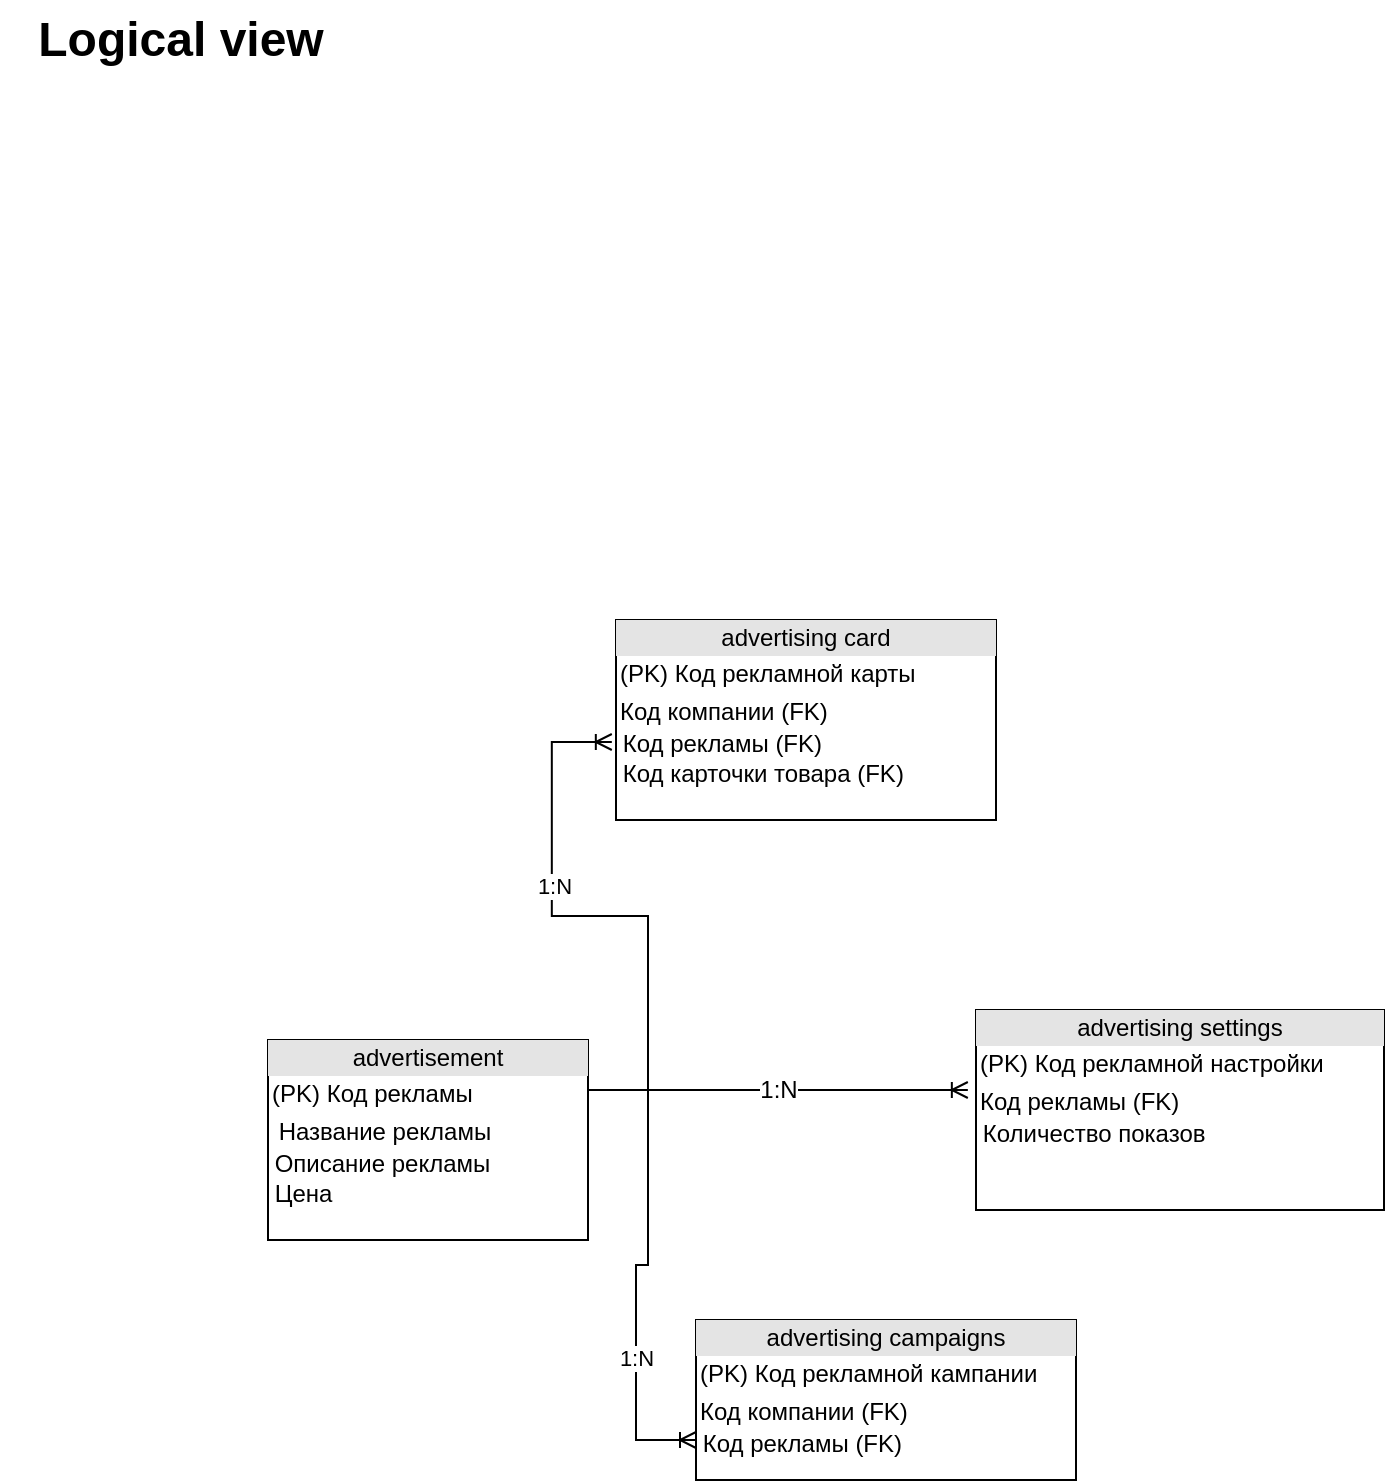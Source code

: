 <mxfile version="19.0.3" type="device"><diagram id="vmQNZ6RYPaZjpmQ6O0JP" name="Page-1"><mxGraphModel dx="2249" dy="794" grid="1" gridSize="10" guides="1" tooltips="1" connect="1" arrows="1" fold="1" page="1" pageScale="1" pageWidth="827" pageHeight="1169" math="0" shadow="0"><root><mxCell id="0"/><mxCell id="1" parent="0"/><mxCell id="Rqa3SZO4kEf78CbFJnX--1" value="&lt;div style=&quot;text-align: center; box-sizing: border-box; width: 100%; background: rgb(228, 228, 228); padding: 2px;&quot;&gt;advertisement&lt;/div&gt;&lt;table style=&quot;width:100%;font-size:1em;&quot; cellpadding=&quot;2&quot; cellspacing=&quot;0&quot;&gt;&lt;tbody&gt;&lt;tr&gt;&lt;td&gt;(PK)&amp;nbsp;Код рекламы&lt;br&gt;&lt;/td&gt;&lt;td&gt;&lt;/td&gt;&lt;/tr&gt;&lt;tr&gt;&lt;td&gt;&amp;nbsp;Название рекламы&lt;br&gt;&lt;/td&gt;&lt;td&gt;&lt;/td&gt;&lt;/tr&gt;&lt;/tbody&gt;&lt;/table&gt;&lt;span style=&quot;&quot;&gt;&amp;nbsp;Описание рекламы&lt;br&gt;&amp;nbsp;Цена&lt;br&gt;&lt;/span&gt;" style="verticalAlign=top;align=left;overflow=fill;html=1;" parent="1" vertex="1"><mxGeometry x="-693" y="520" width="160" height="100" as="geometry"/></mxCell><mxCell id="Rqa3SZO4kEf78CbFJnX--2" value="&lt;div style=&quot;text-align: center; box-sizing: border-box; width: 100%; background: rgb(228, 228, 228); padding: 2px;&quot;&gt;advertising campaigns&lt;/div&gt;&lt;table style=&quot;width:100%;font-size:1em;&quot; cellpadding=&quot;2&quot; cellspacing=&quot;0&quot;&gt;&lt;tbody&gt;&lt;tr&gt;&lt;td&gt;(PK)&amp;nbsp;Код рекламной кампании&lt;/td&gt;&lt;td&gt;&lt;br&gt;&lt;/td&gt;&lt;/tr&gt;&lt;tr&gt;&lt;td&gt;Код компании (FK)&lt;/td&gt;&lt;td&gt;&lt;br&gt;&lt;/td&gt;&lt;/tr&gt;&lt;/tbody&gt;&lt;/table&gt;&lt;span style=&quot;&quot;&gt;&amp;nbsp;Код рекламы (FK)&lt;br&gt;&lt;/span&gt;" style="verticalAlign=top;align=left;overflow=fill;html=1;" parent="1" vertex="1"><mxGeometry x="-479" y="660" width="190" height="80" as="geometry"/></mxCell><mxCell id="Rqa3SZO4kEf78CbFJnX--3" value="&lt;div style=&quot;text-align: center; box-sizing: border-box; width: 100%; background: rgb(228, 228, 228); padding: 2px;&quot;&gt;advertising settings&lt;/div&gt;&lt;table style=&quot;width:100%;font-size:1em;&quot; cellpadding=&quot;2&quot; cellspacing=&quot;0&quot;&gt;&lt;tbody&gt;&lt;tr&gt;&lt;td&gt;(PK)&amp;nbsp;Код рекламной настройки&lt;/td&gt;&lt;td&gt;&lt;br&gt;&lt;/td&gt;&lt;/tr&gt;&lt;tr&gt;&lt;td&gt;Код рекламы (FK)&lt;/td&gt;&lt;td&gt;&lt;br&gt;&lt;/td&gt;&lt;/tr&gt;&lt;/tbody&gt;&lt;/table&gt;&lt;span style=&quot;&quot;&gt;&amp;nbsp;Количество показов&lt;br&gt;&lt;/span&gt;" style="verticalAlign=top;align=left;overflow=fill;html=1;" parent="1" vertex="1"><mxGeometry x="-339" y="505" width="204" height="100" as="geometry"/></mxCell><mxCell id="Rqa3SZO4kEf78CbFJnX--4" value="&lt;div style=&quot;text-align: center; box-sizing: border-box; width: 100%; background: rgb(228, 228, 228); padding: 2px;&quot;&gt;advertising card&lt;/div&gt;&lt;table style=&quot;width:100%;font-size:1em;&quot; cellpadding=&quot;2&quot; cellspacing=&quot;0&quot;&gt;&lt;tbody&gt;&lt;tr&gt;&lt;td&gt;(PK) Код рекламной карты&lt;/td&gt;&lt;td&gt;&lt;br&gt;&lt;/td&gt;&lt;/tr&gt;&lt;tr&gt;&lt;td&gt;Код компании (FK)&lt;/td&gt;&lt;td&gt;&lt;br&gt;&lt;/td&gt;&lt;/tr&gt;&lt;/tbody&gt;&lt;/table&gt;&lt;span style=&quot;&quot;&gt;&amp;nbsp;Код рекламы (FK)&lt;br&gt;&amp;nbsp;Код карточки товара (FK)&lt;br&gt;&lt;/span&gt;" style="verticalAlign=top;align=left;overflow=fill;html=1;" parent="1" vertex="1"><mxGeometry x="-519" y="310" width="190" height="100" as="geometry"/></mxCell><mxCell id="Rqa3SZO4kEf78CbFJnX--5" value="Logical view" style="text;strokeColor=none;fillColor=none;html=1;fontSize=24;fontStyle=1;verticalAlign=middle;align=center;" parent="1" vertex="1"><mxGeometry x="-827" width="180" height="40" as="geometry"/></mxCell><mxCell id="E_BXu6UyOi3k1ofy_Y_J-17" value="1:N" style="edgeStyle=entityRelationEdgeStyle;fontSize=12;html=1;endArrow=ERoneToMany;rounded=0;exitX=1;exitY=0.25;exitDx=0;exitDy=0;entryX=-0.02;entryY=0.4;entryDx=0;entryDy=0;entryPerimeter=0;" parent="1" source="Rqa3SZO4kEf78CbFJnX--1" target="Rqa3SZO4kEf78CbFJnX--3" edge="1"><mxGeometry width="100" height="100" relative="1" as="geometry"><mxPoint x="-469" y="440" as="sourcePoint"/><mxPoint x="-369" y="340" as="targetPoint"/></mxGeometry></mxCell><mxCell id="E_BXu6UyOi3k1ofy_Y_J-21" value="" style="edgeStyle=entityRelationEdgeStyle;fontSize=12;html=1;endArrow=ERoneToMany;rounded=0;exitX=1;exitY=0.25;exitDx=0;exitDy=0;entryX=0;entryY=0.75;entryDx=0;entryDy=0;" parent="1" source="Rqa3SZO4kEf78CbFJnX--1" target="Rqa3SZO4kEf78CbFJnX--2" edge="1"><mxGeometry width="100" height="100" relative="1" as="geometry"><mxPoint x="-529" y="550" as="sourcePoint"/><mxPoint x="-469" y="710" as="targetPoint"/></mxGeometry></mxCell><mxCell id="E_BXu6UyOi3k1ofy_Y_J-22" value="1:N" style="edgeLabel;html=1;align=center;verticalAlign=middle;resizable=0;points=[];" parent="E_BXu6UyOi3k1ofy_Y_J-21" vertex="1" connectable="0"><mxGeometry x="0.411" relative="1" as="geometry"><mxPoint as="offset"/></mxGeometry></mxCell><mxCell id="E_BXu6UyOi3k1ofy_Y_J-23" value="" style="edgeStyle=entityRelationEdgeStyle;fontSize=12;html=1;endArrow=ERoneToMany;rounded=0;entryX=-0.011;entryY=0.61;entryDx=0;entryDy=0;entryPerimeter=0;exitX=1;exitY=0.25;exitDx=0;exitDy=0;" parent="1" source="Rqa3SZO4kEf78CbFJnX--1" target="Rqa3SZO4kEf78CbFJnX--4" edge="1"><mxGeometry width="100" height="100" relative="1" as="geometry"><mxPoint x="-479" y="470" as="sourcePoint"/><mxPoint x="1" y="540" as="targetPoint"/></mxGeometry></mxCell><mxCell id="9GJSAUN7jYJI5f4IEjB5-1" value="1:N" style="edgeLabel;html=1;align=center;verticalAlign=middle;resizable=0;points=[];" parent="E_BXu6UyOi3k1ofy_Y_J-23" vertex="1" connectable="0"><mxGeometry x="0.275" y="-1" relative="1" as="geometry"><mxPoint as="offset"/></mxGeometry></mxCell></root></mxGraphModel></diagram></mxfile>
